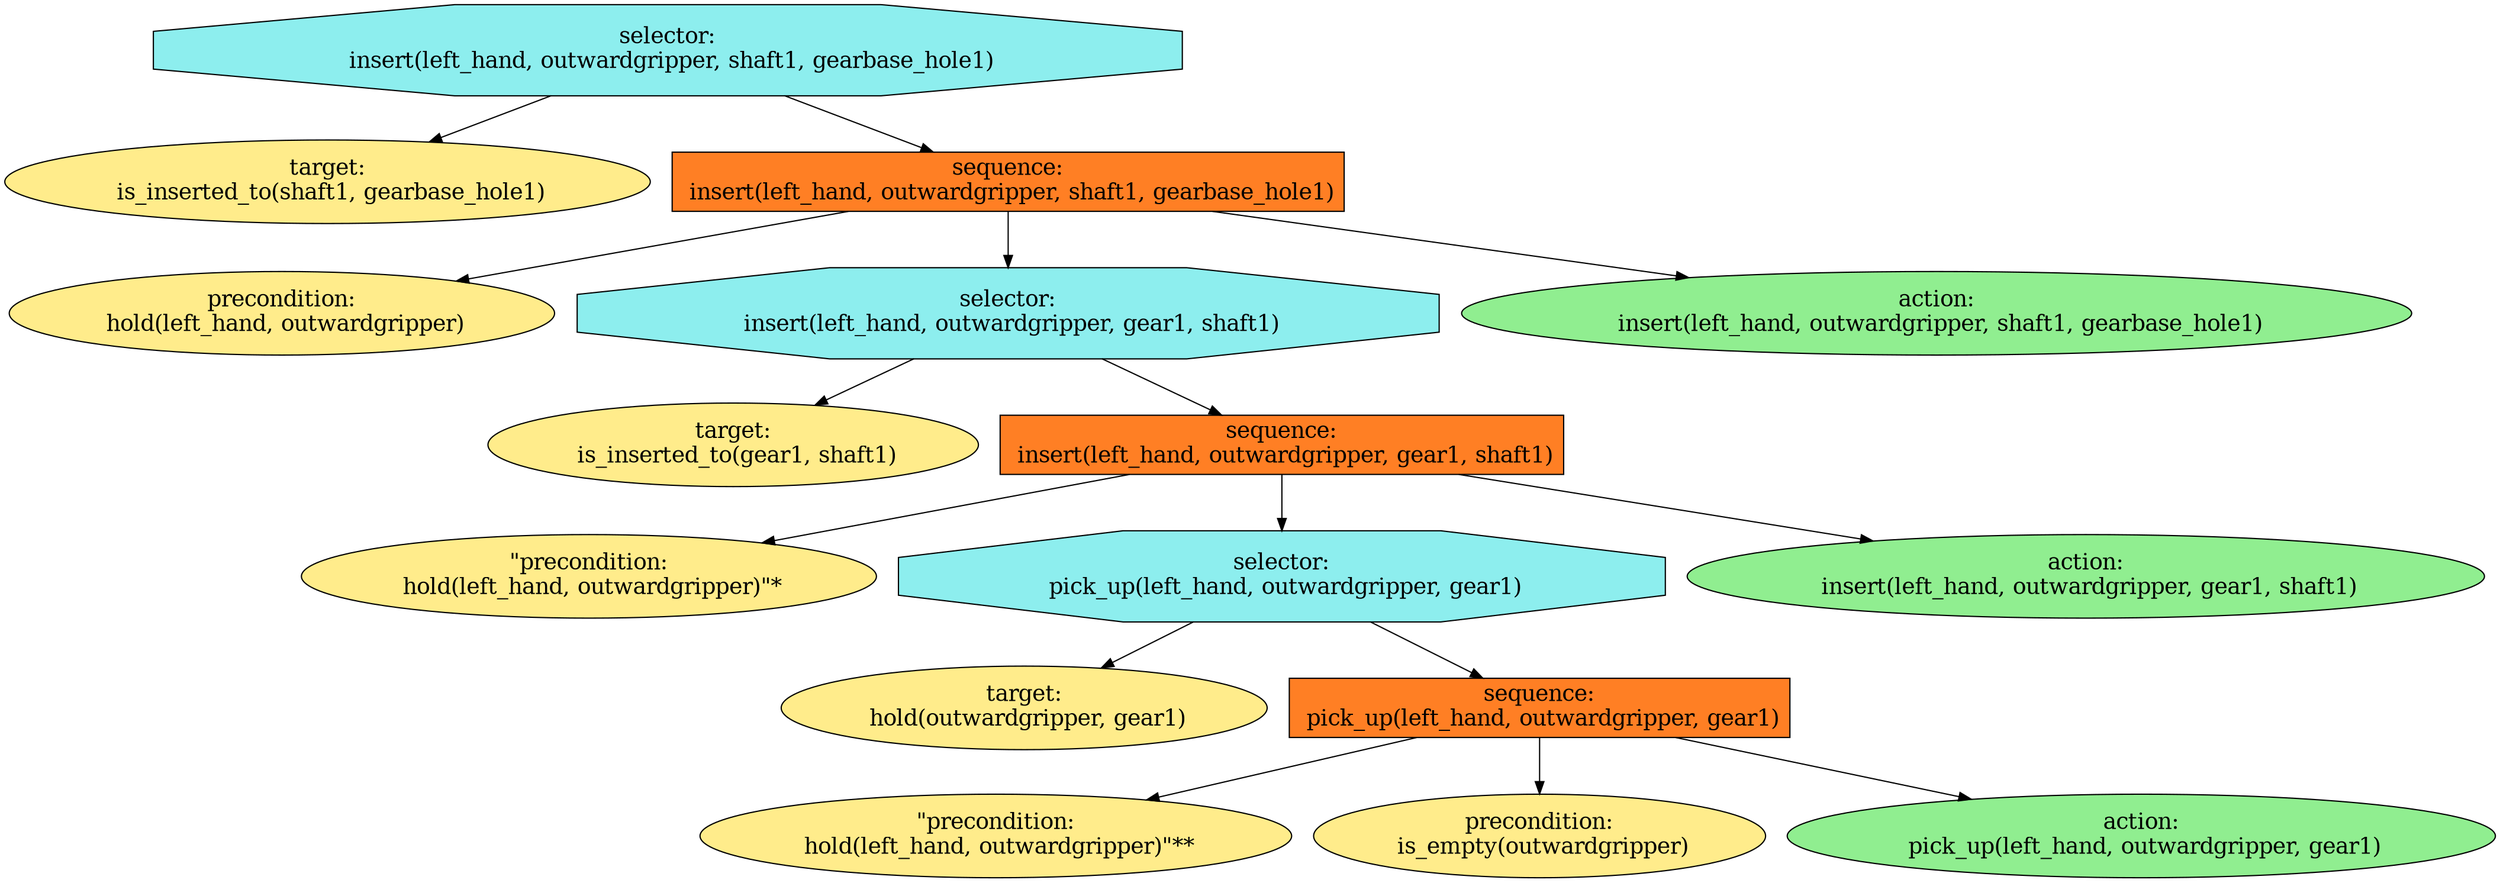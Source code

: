 digraph pastafarianism {
ordering=out;
graph [fontname="times-roman"];
node [fontname="times-roman"];
edge [fontname="times-roman"];
"selector:
 insert(left_hand, outwardgripper, shaft1, gearbase_hole1)" [fillcolor=darkslategray2, fontcolor=black, fontsize=18, label="selector:
 insert(left_hand, outwardgripper, shaft1, gearbase_hole1)", shape=octagon, style=filled];
"target:
 is_inserted_to(shaft1, gearbase_hole1)" [fillcolor=lightgoldenrod1, fontcolor=black, fontsize=18, label="target:
 is_inserted_to(shaft1, gearbase_hole1)", shape=ellipse, style=filled];
"selector:
 insert(left_hand, outwardgripper, shaft1, gearbase_hole1)" -> "target:
 is_inserted_to(shaft1, gearbase_hole1)";
"sequence:
 insert(left_hand, outwardgripper, shaft1, gearbase_hole1)" [fillcolor=chocolate1, fontcolor=black, fontsize=18, label="sequence:
 insert(left_hand, outwardgripper, shaft1, gearbase_hole1)", shape=box, style=filled];
"selector:
 insert(left_hand, outwardgripper, shaft1, gearbase_hole1)" -> "sequence:
 insert(left_hand, outwardgripper, shaft1, gearbase_hole1)";
"precondition:
 hold(left_hand, outwardgripper)" [fillcolor=lightgoldenrod1, fontcolor=black, fontsize=18, label="precondition:
 hold(left_hand, outwardgripper)", shape=ellipse, style=filled];
"sequence:
 insert(left_hand, outwardgripper, shaft1, gearbase_hole1)" -> "precondition:
 hold(left_hand, outwardgripper)";
"selector:
 insert(left_hand, outwardgripper, gear1, shaft1)" [fillcolor=darkslategray2, fontcolor=black, fontsize=18, label="selector:
 insert(left_hand, outwardgripper, gear1, shaft1)", shape=octagon, style=filled];
"sequence:
 insert(left_hand, outwardgripper, shaft1, gearbase_hole1)" -> "selector:
 insert(left_hand, outwardgripper, gear1, shaft1)";
"target:
 is_inserted_to(gear1, shaft1)" [fillcolor=lightgoldenrod1, fontcolor=black, fontsize=18, label="target:
 is_inserted_to(gear1, shaft1)", shape=ellipse, style=filled];
"selector:
 insert(left_hand, outwardgripper, gear1, shaft1)" -> "target:
 is_inserted_to(gear1, shaft1)";
"sequence:
 insert(left_hand, outwardgripper, gear1, shaft1)" [fillcolor=chocolate1, fontcolor=black, fontsize=18, label="sequence:
 insert(left_hand, outwardgripper, gear1, shaft1)", shape=box, style=filled];
"selector:
 insert(left_hand, outwardgripper, gear1, shaft1)" -> "sequence:
 insert(left_hand, outwardgripper, gear1, shaft1)";
"\"precondition:\n hold(left_hand, outwardgripper)\"*" [fillcolor=lightgoldenrod1, fontcolor=black, fontsize=18, label="\"precondition:\n hold(left_hand, outwardgripper)\"*", shape=ellipse, style=filled];
"sequence:
 insert(left_hand, outwardgripper, gear1, shaft1)" -> "\"precondition:\n hold(left_hand, outwardgripper)\"*";
"selector:
 pick_up(left_hand, outwardgripper, gear1)" [fillcolor=darkslategray2, fontcolor=black, fontsize=18, label="selector:
 pick_up(left_hand, outwardgripper, gear1)", shape=octagon, style=filled];
"sequence:
 insert(left_hand, outwardgripper, gear1, shaft1)" -> "selector:
 pick_up(left_hand, outwardgripper, gear1)";
"target:
 hold(outwardgripper, gear1)" [fillcolor=lightgoldenrod1, fontcolor=black, fontsize=18, label="target:
 hold(outwardgripper, gear1)", shape=ellipse, style=filled];
"selector:
 pick_up(left_hand, outwardgripper, gear1)" -> "target:
 hold(outwardgripper, gear1)";
"sequence:
 pick_up(left_hand, outwardgripper, gear1)" [fillcolor=chocolate1, fontcolor=black, fontsize=18, label="sequence:
 pick_up(left_hand, outwardgripper, gear1)", shape=box, style=filled];
"selector:
 pick_up(left_hand, outwardgripper, gear1)" -> "sequence:
 pick_up(left_hand, outwardgripper, gear1)";
"\"precondition:\n hold(left_hand, outwardgripper)\"**" [fillcolor=lightgoldenrod1, fontcolor=black, fontsize=18, label="\"precondition:\n hold(left_hand, outwardgripper)\"**", shape=ellipse, style=filled];
"sequence:
 pick_up(left_hand, outwardgripper, gear1)" -> "\"precondition:\n hold(left_hand, outwardgripper)\"**";
"precondition:
 is_empty(outwardgripper)" [fillcolor=lightgoldenrod1, fontcolor=black, fontsize=18, label="precondition:
 is_empty(outwardgripper)", shape=ellipse, style=filled];
"sequence:
 pick_up(left_hand, outwardgripper, gear1)" -> "precondition:
 is_empty(outwardgripper)";
"action:
 pick_up(left_hand, outwardgripper, gear1)" [fillcolor=lightgreen, fontcolor=black, fontsize=18, label="action:
 pick_up(left_hand, outwardgripper, gear1)", shape=ellipse, style=filled];
"sequence:
 pick_up(left_hand, outwardgripper, gear1)" -> "action:
 pick_up(left_hand, outwardgripper, gear1)";
"action:
 insert(left_hand, outwardgripper, gear1, shaft1)" [fillcolor=lightgreen, fontcolor=black, fontsize=18, label="action:
 insert(left_hand, outwardgripper, gear1, shaft1)", shape=ellipse, style=filled];
"sequence:
 insert(left_hand, outwardgripper, gear1, shaft1)" -> "action:
 insert(left_hand, outwardgripper, gear1, shaft1)";
"action:
 insert(left_hand, outwardgripper, shaft1, gearbase_hole1)" [fillcolor=lightgreen, fontcolor=black, fontsize=18, label="action:
 insert(left_hand, outwardgripper, shaft1, gearbase_hole1)", shape=ellipse, style=filled];
"sequence:
 insert(left_hand, outwardgripper, shaft1, gearbase_hole1)" -> "action:
 insert(left_hand, outwardgripper, shaft1, gearbase_hole1)";
}
